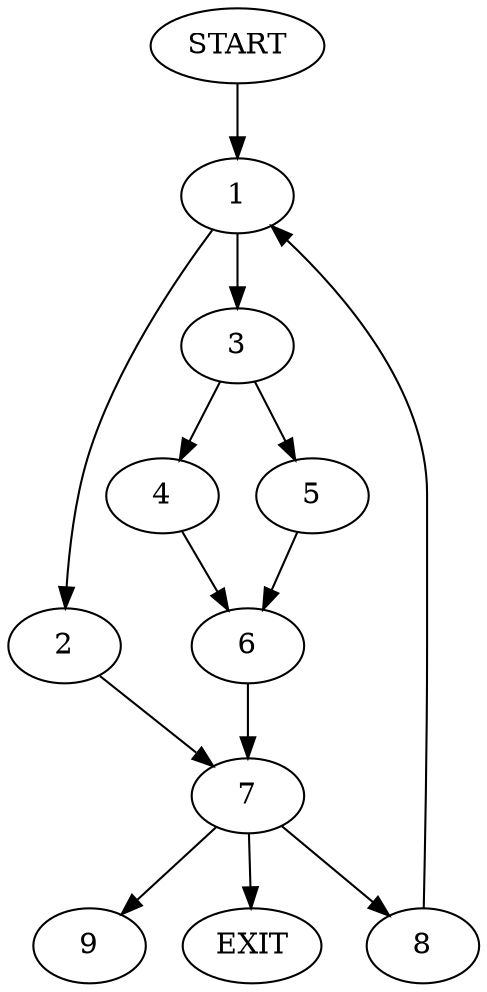 digraph { 
0 [label="START"];
1;
2;
3;
4;
5;
6;
7;
8;
9;
10[label="EXIT"];
0 -> 1;
1 -> 2;
1 -> 3;
2 -> 7;
3 -> 4;
3 -> 5;
4 -> 6;
5 -> 6;
6 -> 7;
7 -> 10;
7 -> 8;
7:s2 -> 9;
8 -> 1;
}